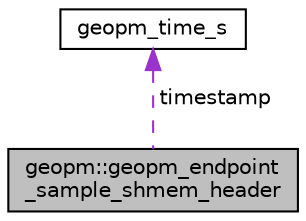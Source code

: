 digraph "geopm::geopm_endpoint_sample_shmem_header"
{
  edge [fontname="Helvetica",fontsize="10",labelfontname="Helvetica",labelfontsize="10"];
  node [fontname="Helvetica",fontsize="10",shape=record];
  Node1 [label="geopm::geopm_endpoint\l_sample_shmem_header",height=0.2,width=0.4,color="black", fillcolor="grey75", style="filled", fontcolor="black"];
  Node2 -> Node1 [dir="back",color="darkorchid3",fontsize="10",style="dashed",label=" timestamp" ,fontname="Helvetica"];
  Node2 [label="geopm_time_s",height=0.2,width=0.4,color="black", fillcolor="white", style="filled",URL="$structgeopm__time__s.html",tooltip="structure to abstract the timespec on linux from other representations of time. "];
}
